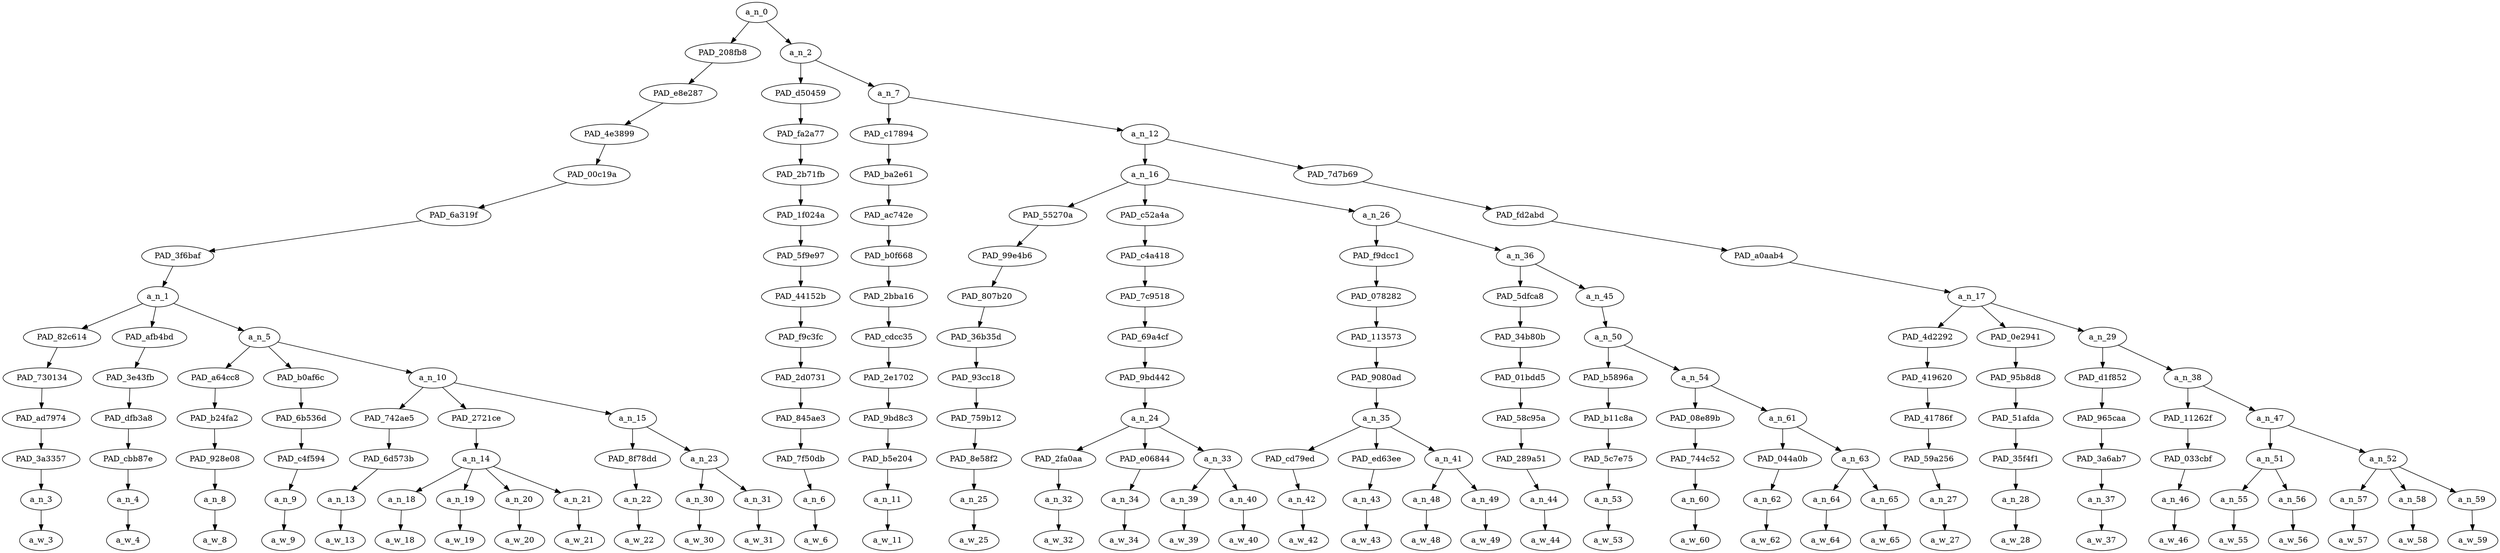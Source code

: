 strict digraph "" {
	a_n_0	[div_dir=1,
		index=0,
		level=13,
		pos="8.5087890625,13!",
		text_span="[0, 1, 2, 3, 4, 5, 6, 7, 8, 9, 10, 11, 12, 13, 14, 15, 16, 17, 18, 19, 20, 21, 22, 23, 24, 25, 26, 27, 28, 29, 30, 31, 32, 33, 34, \
35, 36, 37]",
		value=1.00000002];
	PAD_208fb8	[div_dir=1,
		index=0,
		level=12,
		pos="1.6388888888888886,12!",
		text_span="[0, 1, 2, 3, 4, 5, 6, 7, 8, 9, 10, 11]",
		value=0.33823348];
	a_n_0 -> PAD_208fb8;
	a_n_2	[div_dir=1,
		index=1,
		level=12,
		pos="15.37868923611111,12!",
		text_span="[12, 13, 14, 15, 16, 17, 18, 19, 20, 21, 22, 23, 24, 25, 26, 27, 28, 29, 30, 31, 32, 33, 34, 35, 36, 37]",
		value=0.66138775];
	a_n_0 -> a_n_2;
	PAD_e8e287	[div_dir=1,
		index=0,
		level=11,
		pos="1.6388888888888886,11!",
		text_span="[0, 1, 2, 3, 4, 5, 6, 7, 8, 9, 10, 11]",
		value=0.33823348];
	PAD_208fb8 -> PAD_e8e287;
	PAD_4e3899	[div_dir=1,
		index=0,
		level=10,
		pos="1.6388888888888886,10!",
		text_span="[0, 1, 2, 3, 4, 5, 6, 7, 8, 9, 10, 11]",
		value=0.33823348];
	PAD_e8e287 -> PAD_4e3899;
	PAD_00c19a	[div_dir=1,
		index=0,
		level=9,
		pos="1.6388888888888886,9!",
		text_span="[0, 1, 2, 3, 4, 5, 6, 7, 8, 9, 10, 11]",
		value=0.33823348];
	PAD_4e3899 -> PAD_00c19a;
	PAD_6a319f	[div_dir=1,
		index=0,
		level=8,
		pos="1.6388888888888886,8!",
		text_span="[0, 1, 2, 3, 4, 5, 6, 7, 8, 9, 10, 11]",
		value=0.33823348];
	PAD_00c19a -> PAD_6a319f;
	PAD_3f6baf	[div_dir=1,
		index=0,
		level=7,
		pos="1.6388888888888886,7!",
		text_span="[0, 1, 2, 3, 4, 5, 6, 7, 8, 9, 10, 11]",
		value=0.33823348];
	PAD_6a319f -> PAD_3f6baf;
	a_n_1	[div_dir=1,
		index=0,
		level=6,
		pos="1.6388888888888886,6!",
		text_span="[0, 1, 2, 3, 4, 5, 6, 7, 8, 9, 10, 11]",
		value=0.33823348];
	PAD_3f6baf -> a_n_1;
	PAD_82c614	[div_dir=1,
		index=0,
		level=5,
		pos="0.0,5!",
		text_span="[0]",
		value=0.09163341];
	a_n_1 -> PAD_82c614;
	PAD_afb4bd	[div_dir=-1,
		index=1,
		level=5,
		pos="1.0,5!",
		text_span="[1]",
		value=0.05641931];
	a_n_1 -> PAD_afb4bd;
	a_n_5	[div_dir=1,
		index=2,
		level=5,
		pos="3.9166666666666665,5!",
		text_span="[2, 3, 4, 5, 6, 7, 8, 9, 10, 11]",
		value=0.18995030];
	a_n_1 -> a_n_5;
	PAD_730134	[div_dir=1,
		index=0,
		level=4,
		pos="0.0,4!",
		text_span="[0]",
		value=0.09163341];
	PAD_82c614 -> PAD_730134;
	PAD_ad7974	[div_dir=1,
		index=0,
		level=3,
		pos="0.0,3!",
		text_span="[0]",
		value=0.09163341];
	PAD_730134 -> PAD_ad7974;
	PAD_3a3357	[div_dir=1,
		index=0,
		level=2,
		pos="0.0,2!",
		text_span="[0]",
		value=0.09163341];
	PAD_ad7974 -> PAD_3a3357;
	a_n_3	[div_dir=1,
		index=0,
		level=1,
		pos="0.0,1!",
		text_span="[0]",
		value=0.09163341];
	PAD_3a3357 -> a_n_3;
	a_w_3	[div_dir=0,
		index=0,
		level=0,
		pos="0,0!",
		text_span="[0]",
		value=um];
	a_n_3 -> a_w_3;
	PAD_3e43fb	[div_dir=-1,
		index=1,
		level=4,
		pos="1.0,4!",
		text_span="[1]",
		value=0.05641931];
	PAD_afb4bd -> PAD_3e43fb;
	PAD_dfb3a8	[div_dir=-1,
		index=1,
		level=3,
		pos="1.0,3!",
		text_span="[1]",
		value=0.05641931];
	PAD_3e43fb -> PAD_dfb3a8;
	PAD_cbb87e	[div_dir=-1,
		index=1,
		level=2,
		pos="1.0,2!",
		text_span="[1]",
		value=0.05641931];
	PAD_dfb3a8 -> PAD_cbb87e;
	a_n_4	[div_dir=-1,
		index=1,
		level=1,
		pos="1.0,1!",
		text_span="[1]",
		value=0.05641931];
	PAD_cbb87e -> a_n_4;
	a_w_4	[div_dir=0,
		index=1,
		level=0,
		pos="1,0!",
		text_span="[1]",
		value=why];
	a_n_4 -> a_w_4;
	PAD_a64cc8	[div_dir=1,
		index=2,
		level=4,
		pos="2.0,4!",
		text_span="[2]",
		value=0.03693431];
	a_n_5 -> PAD_a64cc8;
	PAD_b0af6c	[div_dir=1,
		index=3,
		level=4,
		pos="3.0,4!",
		text_span="[3]",
		value=0.01851414];
	a_n_5 -> PAD_b0af6c;
	a_n_10	[div_dir=1,
		index=4,
		level=4,
		pos="6.75,4!",
		text_span="[4, 5, 6, 7, 8, 9, 10, 11]",
		value=0.13437887];
	a_n_5 -> a_n_10;
	PAD_b24fa2	[div_dir=1,
		index=2,
		level=3,
		pos="2.0,3!",
		text_span="[2]",
		value=0.03693431];
	PAD_a64cc8 -> PAD_b24fa2;
	PAD_928e08	[div_dir=1,
		index=2,
		level=2,
		pos="2.0,2!",
		text_span="[2]",
		value=0.03693431];
	PAD_b24fa2 -> PAD_928e08;
	a_n_8	[div_dir=1,
		index=2,
		level=1,
		pos="2.0,1!",
		text_span="[2]",
		value=0.03693431];
	PAD_928e08 -> a_n_8;
	a_w_8	[div_dir=0,
		index=2,
		level=0,
		pos="2,0!",
		text_span="[2]",
		value=does];
	a_n_8 -> a_w_8;
	PAD_6b536d	[div_dir=1,
		index=3,
		level=3,
		pos="3.0,3!",
		text_span="[3]",
		value=0.01851414];
	PAD_b0af6c -> PAD_6b536d;
	PAD_c4f594	[div_dir=1,
		index=3,
		level=2,
		pos="3.0,2!",
		text_span="[3]",
		value=0.01851414];
	PAD_6b536d -> PAD_c4f594;
	a_n_9	[div_dir=1,
		index=3,
		level=1,
		pos="3.0,1!",
		text_span="[3]",
		value=0.01851414];
	PAD_c4f594 -> a_n_9;
	a_w_9	[div_dir=0,
		index=3,
		level=0,
		pos="3,0!",
		text_span="[3]",
		value=she];
	a_n_9 -> a_w_9;
	PAD_742ae5	[div_dir=1,
		index=4,
		level=3,
		pos="4.0,3!",
		text_span="[4]",
		value=0.01278571];
	a_n_10 -> PAD_742ae5;
	PAD_2721ce	[div_dir=1,
		index=5,
		level=3,
		pos="6.5,3!",
		text_span="[5, 6, 7, 8]",
		value=0.08435839];
	a_n_10 -> PAD_2721ce;
	a_n_15	[div_dir=1,
		index=6,
		level=3,
		pos="9.75,3!",
		text_span="[9, 10, 11]",
		value=0.03714728];
	a_n_10 -> a_n_15;
	PAD_6d573b	[div_dir=1,
		index=4,
		level=2,
		pos="4.0,2!",
		text_span="[4]",
		value=0.01278571];
	PAD_742ae5 -> PAD_6d573b;
	a_n_13	[div_dir=1,
		index=4,
		level=1,
		pos="4.0,1!",
		text_span="[4]",
		value=0.01278571];
	PAD_6d573b -> a_n_13;
	a_w_13	[div_dir=0,
		index=4,
		level=0,
		pos="4,0!",
		text_span="[4]",
		value=have];
	a_n_13 -> a_w_13;
	a_n_14	[div_dir=1,
		index=5,
		level=2,
		pos="6.5,2!",
		text_span="[5, 6, 7, 8]",
		value=0.08435839];
	PAD_2721ce -> a_n_14;
	a_n_18	[div_dir=1,
		index=5,
		level=1,
		pos="5.0,1!",
		text_span="[5]",
		value=0.01306011];
	a_n_14 -> a_n_18;
	a_n_19	[div_dir=1,
		index=6,
		level=1,
		pos="6.0,1!",
		text_span="[6]",
		value=0.03130222];
	a_n_14 -> a_n_19;
	a_n_20	[div_dir=-1,
		index=7,
		level=1,
		pos="7.0,1!",
		text_span="[7]",
		value=0.01669700];
	a_n_14 -> a_n_20;
	a_n_21	[div_dir=1,
		index=8,
		level=1,
		pos="8.0,1!",
		text_span="[8]",
		value=0.02323908];
	a_n_14 -> a_n_21;
	a_w_18	[div_dir=0,
		index=5,
		level=0,
		pos="5,0!",
		text_span="[5]",
		value=her];
	a_n_18 -> a_w_18;
	a_w_19	[div_dir=0,
		index=6,
		level=0,
		pos="6,0!",
		text_span="[6]",
		value=aclu];
	a_n_19 -> a_w_19;
	a_w_20	[div_dir=0,
		index=7,
		level=0,
		pos="7,0!",
		text_span="[7]",
		value=red];
	a_n_20 -> a_w_20;
	a_w_21	[div_dir=0,
		index=8,
		level=0,
		pos="8,0!",
		text_span="[8]",
		value=panties];
	a_n_21 -> a_w_21;
	PAD_8f78dd	[div_dir=1,
		index=6,
		level=2,
		pos="9.0,2!",
		text_span="[9]",
		value=0.01186122];
	a_n_15 -> PAD_8f78dd;
	a_n_23	[div_dir=1,
		index=7,
		level=2,
		pos="10.5,2!",
		text_span="[10, 11]",
		value=0.02523285];
	a_n_15 -> a_n_23;
	a_n_22	[div_dir=1,
		index=9,
		level=1,
		pos="9.0,1!",
		text_span="[9]",
		value=0.01186122];
	PAD_8f78dd -> a_n_22;
	a_w_22	[div_dir=0,
		index=9,
		level=0,
		pos="9,0!",
		text_span="[9]",
		value=on];
	a_n_22 -> a_w_22;
	a_n_30	[div_dir=1,
		index=10,
		level=1,
		pos="10.0,1!",
		text_span="[10]",
		value=0.01201428];
	a_n_23 -> a_n_30;
	a_n_31	[div_dir=1,
		index=11,
		level=1,
		pos="11.0,1!",
		text_span="[11]",
		value=0.01318200];
	a_n_23 -> a_n_31;
	a_w_30	[div_dir=0,
		index=10,
		level=0,
		pos="10,0!",
		text_span="[10]",
		value=her1];
	a_n_30 -> a_w_30;
	a_w_31	[div_dir=0,
		index=11,
		level=0,
		pos="11,0!",
		text_span="[11]",
		value=head];
	a_n_31 -> a_w_31;
	PAD_d50459	[div_dir=1,
		index=1,
		level=11,
		pos="12.0,11!",
		text_span="[12]",
		value=0.01351653];
	a_n_2 -> PAD_d50459;
	a_n_7	[div_dir=1,
		index=2,
		level=11,
		pos="18.75737847222222,11!",
		text_span="[13, 14, 15, 16, 17, 18, 19, 20, 21, 22, 23, 24, 25, 26, 27, 28, 29, 30, 31, 32, 33, 34, 35, 36, 37]",
		value=0.64756889];
	a_n_2 -> a_n_7;
	PAD_fa2a77	[div_dir=1,
		index=1,
		level=10,
		pos="12.0,10!",
		text_span="[12]",
		value=0.01351653];
	PAD_d50459 -> PAD_fa2a77;
	PAD_2b71fb	[div_dir=1,
		index=1,
		level=9,
		pos="12.0,9!",
		text_span="[12]",
		value=0.01351653];
	PAD_fa2a77 -> PAD_2b71fb;
	PAD_1f024a	[div_dir=1,
		index=1,
		level=8,
		pos="12.0,8!",
		text_span="[12]",
		value=0.01351653];
	PAD_2b71fb -> PAD_1f024a;
	PAD_5f9e97	[div_dir=1,
		index=1,
		level=7,
		pos="12.0,7!",
		text_span="[12]",
		value=0.01351653];
	PAD_1f024a -> PAD_5f9e97;
	PAD_44152b	[div_dir=1,
		index=1,
		level=6,
		pos="12.0,6!",
		text_span="[12]",
		value=0.01351653];
	PAD_5f9e97 -> PAD_44152b;
	PAD_f9c3fc	[div_dir=1,
		index=3,
		level=5,
		pos="12.0,5!",
		text_span="[12]",
		value=0.01351653];
	PAD_44152b -> PAD_f9c3fc;
	PAD_2d0731	[div_dir=1,
		index=5,
		level=4,
		pos="12.0,4!",
		text_span="[12]",
		value=0.01351653];
	PAD_f9c3fc -> PAD_2d0731;
	PAD_845ae3	[div_dir=1,
		index=7,
		level=3,
		pos="12.0,3!",
		text_span="[12]",
		value=0.01351653];
	PAD_2d0731 -> PAD_845ae3;
	PAD_7f50db	[div_dir=1,
		index=8,
		level=2,
		pos="12.0,2!",
		text_span="[12]",
		value=0.01351653];
	PAD_845ae3 -> PAD_7f50db;
	a_n_6	[div_dir=1,
		index=12,
		level=1,
		pos="12.0,1!",
		text_span="[12]",
		value=0.01351653];
	PAD_7f50db -> a_n_6;
	a_w_6	[div_dir=0,
		index=12,
		level=0,
		pos="12,0!",
		text_span="[12]",
		value=is];
	a_n_6 -> a_w_6;
	PAD_c17894	[div_dir=1,
		index=2,
		level=10,
		pos="13.0,10!",
		text_span="[13]",
		value=0.01316846];
	a_n_7 -> PAD_c17894;
	a_n_12	[div_dir=1,
		index=3,
		level=10,
		pos="24.514756944444443,10!",
		text_span="[14, 15, 16, 17, 18, 19, 20, 21, 22, 23, 24, 25, 26, 27, 28, 29, 30, 31, 32, 33, 34, 35, 36, 37]",
		value=0.63409412];
	a_n_7 -> a_n_12;
	PAD_ba2e61	[div_dir=1,
		index=2,
		level=9,
		pos="13.0,9!",
		text_span="[13]",
		value=0.01316846];
	PAD_c17894 -> PAD_ba2e61;
	PAD_ac742e	[div_dir=1,
		index=2,
		level=8,
		pos="13.0,8!",
		text_span="[13]",
		value=0.01316846];
	PAD_ba2e61 -> PAD_ac742e;
	PAD_b0f668	[div_dir=1,
		index=2,
		level=7,
		pos="13.0,7!",
		text_span="[13]",
		value=0.01316846];
	PAD_ac742e -> PAD_b0f668;
	PAD_2bba16	[div_dir=1,
		index=2,
		level=6,
		pos="13.0,6!",
		text_span="[13]",
		value=0.01316846];
	PAD_b0f668 -> PAD_2bba16;
	PAD_cdcc35	[div_dir=1,
		index=4,
		level=5,
		pos="13.0,5!",
		text_span="[13]",
		value=0.01316846];
	PAD_2bba16 -> PAD_cdcc35;
	PAD_2e1702	[div_dir=1,
		index=6,
		level=4,
		pos="13.0,4!",
		text_span="[13]",
		value=0.01316846];
	PAD_cdcc35 -> PAD_2e1702;
	PAD_9bd8c3	[div_dir=1,
		index=8,
		level=3,
		pos="13.0,3!",
		text_span="[13]",
		value=0.01316846];
	PAD_2e1702 -> PAD_9bd8c3;
	PAD_b5e204	[div_dir=1,
		index=9,
		level=2,
		pos="13.0,2!",
		text_span="[13]",
		value=0.01316846];
	PAD_9bd8c3 -> PAD_b5e204;
	a_n_11	[div_dir=1,
		index=13,
		level=1,
		pos="13.0,1!",
		text_span="[13]",
		value=0.01316846];
	PAD_b5e204 -> a_n_11;
	a_w_11	[div_dir=0,
		index=13,
		level=0,
		pos="13,0!",
		text_span="[13]",
		value=that];
	a_n_11 -> a_w_11;
	a_n_16	[div_dir=1,
		index=3,
		level=9,
		pos="18.633680555555554,9!",
		text_span="[14, 15, 16, 17, 18, 19, 20, 21, 22, 23, 24, 25, 26, 27, 28]",
		value=0.35869116];
	a_n_12 -> a_n_16;
	PAD_7d7b69	[div_dir=1,
		index=4,
		level=9,
		pos="30.395833333333332,9!",
		text_span="[29, 30, 31, 32, 33, 34, 35, 36, 37]",
		value=0.27510334];
	a_n_12 -> PAD_7d7b69;
	PAD_55270a	[div_dir=1,
		index=4,
		level=8,
		pos="18.0,8!",
		text_span="[18]",
		value=0.01322855];
	a_n_16 -> PAD_55270a;
	PAD_c52a4a	[div_dir=1,
		index=3,
		level=8,
		pos="15.5,8!",
		text_span="[14, 15, 16, 17]",
		value=0.09344449];
	a_n_16 -> PAD_c52a4a;
	a_n_26	[div_dir=1,
		index=5,
		level=8,
		pos="22.401041666666664,8!",
		text_span="[19, 20, 21, 22, 23, 24, 25, 26, 27, 28]",
		value=0.25177649];
	a_n_16 -> a_n_26;
	PAD_99e4b6	[div_dir=1,
		index=4,
		level=7,
		pos="18.0,7!",
		text_span="[18]",
		value=0.01322855];
	PAD_55270a -> PAD_99e4b6;
	PAD_807b20	[div_dir=1,
		index=4,
		level=6,
		pos="18.0,6!",
		text_span="[18]",
		value=0.01322855];
	PAD_99e4b6 -> PAD_807b20;
	PAD_36b35d	[div_dir=1,
		index=6,
		level=5,
		pos="18.0,5!",
		text_span="[18]",
		value=0.01322855];
	PAD_807b20 -> PAD_36b35d;
	PAD_93cc18	[div_dir=1,
		index=8,
		level=4,
		pos="18.0,4!",
		text_span="[18]",
		value=0.01322855];
	PAD_36b35d -> PAD_93cc18;
	PAD_759b12	[div_dir=1,
		index=10,
		level=3,
		pos="18.0,3!",
		text_span="[18]",
		value=0.01322855];
	PAD_93cc18 -> PAD_759b12;
	PAD_8e58f2	[div_dir=1,
		index=13,
		level=2,
		pos="18.0,2!",
		text_span="[18]",
		value=0.01322855];
	PAD_759b12 -> PAD_8e58f2;
	a_n_25	[div_dir=1,
		index=18,
		level=1,
		pos="18.0,1!",
		text_span="[18]",
		value=0.01322855];
	PAD_8e58f2 -> a_n_25;
	a_w_25	[div_dir=0,
		index=18,
		level=0,
		pos="18,0!",
		text_span="[18]",
		value=or];
	a_n_25 -> a_w_25;
	PAD_c4a418	[div_dir=1,
		index=3,
		level=7,
		pos="15.5,7!",
		text_span="[14, 15, 16, 17]",
		value=0.09344449];
	PAD_c52a4a -> PAD_c4a418;
	PAD_7c9518	[div_dir=1,
		index=3,
		level=6,
		pos="15.5,6!",
		text_span="[14, 15, 16, 17]",
		value=0.09344449];
	PAD_c4a418 -> PAD_7c9518;
	PAD_69a4cf	[div_dir=1,
		index=5,
		level=5,
		pos="15.5,5!",
		text_span="[14, 15, 16, 17]",
		value=0.09344449];
	PAD_7c9518 -> PAD_69a4cf;
	PAD_9bd442	[div_dir=1,
		index=7,
		level=4,
		pos="15.5,4!",
		text_span="[14, 15, 16, 17]",
		value=0.09344449];
	PAD_69a4cf -> PAD_9bd442;
	a_n_24	[div_dir=1,
		index=9,
		level=3,
		pos="15.5,3!",
		text_span="[14, 15, 16, 17]",
		value=0.09344449];
	PAD_9bd442 -> a_n_24;
	PAD_2fa0aa	[div_dir=1,
		index=10,
		level=2,
		pos="14.0,2!",
		text_span="[14]",
		value=0.01375346];
	a_n_24 -> PAD_2fa0aa;
	PAD_e06844	[div_dir=1,
		index=12,
		level=2,
		pos="17.0,2!",
		text_span="[17]",
		value=0.01715159];
	a_n_24 -> PAD_e06844;
	a_n_33	[div_dir=-1,
		index=11,
		level=2,
		pos="15.5,2!",
		text_span="[15, 16]",
		value=0.06247488];
	a_n_24 -> a_n_33;
	a_n_32	[div_dir=1,
		index=14,
		level=1,
		pos="14.0,1!",
		text_span="[14]",
		value=0.01375346];
	PAD_2fa0aa -> a_n_32;
	a_w_32	[div_dir=0,
		index=14,
		level=0,
		pos="14,0!",
		text_span="[14]",
		value=a];
	a_n_32 -> a_w_32;
	a_n_34	[div_dir=1,
		index=17,
		level=1,
		pos="17.0,1!",
		text_span="[17]",
		value=0.01715159];
	PAD_e06844 -> a_n_34;
	a_w_34	[div_dir=0,
		index=17,
		level=0,
		pos="17,0!",
		text_span="[17]",
		value=thing];
	a_n_34 -> a_w_34;
	a_n_39	[div_dir=-1,
		index=15,
		level=1,
		pos="15.0,1!",
		text_span="[15]",
		value=0.04331470];
	a_n_33 -> a_n_39;
	a_n_40	[div_dir=-1,
		index=16,
		level=1,
		pos="16.0,1!",
		text_span="[16]",
		value=0.01914298];
	a_n_33 -> a_n_40;
	a_w_39	[div_dir=0,
		index=15,
		level=0,
		pos="15,0!",
		text_span="[15]",
		value=sharia];
	a_n_39 -> a_w_39;
	a_w_40	[div_dir=0,
		index=16,
		level=0,
		pos="16,0!",
		text_span="[16]",
		value=law];
	a_n_40 -> a_w_40;
	PAD_f9dcc1	[div_dir=1,
		index=5,
		level=7,
		pos="20.833333333333332,7!",
		text_span="[19, 20, 21, 22]",
		value=0.15597415];
	a_n_26 -> PAD_f9dcc1;
	a_n_36	[div_dir=1,
		index=6,
		level=7,
		pos="23.96875,7!",
		text_span="[23, 24, 25, 26, 27, 28]",
		value=0.09555299];
	a_n_26 -> a_n_36;
	PAD_078282	[div_dir=1,
		index=5,
		level=6,
		pos="20.833333333333332,6!",
		text_span="[19, 20, 21, 22]",
		value=0.15597415];
	PAD_f9dcc1 -> PAD_078282;
	PAD_113573	[div_dir=1,
		index=7,
		level=5,
		pos="20.833333333333332,5!",
		text_span="[19, 20, 21, 22]",
		value=0.15597415];
	PAD_078282 -> PAD_113573;
	PAD_9080ad	[div_dir=1,
		index=9,
		level=4,
		pos="20.833333333333332,4!",
		text_span="[19, 20, 21, 22]",
		value=0.15597415];
	PAD_113573 -> PAD_9080ad;
	a_n_35	[div_dir=1,
		index=11,
		level=3,
		pos="20.833333333333332,3!",
		text_span="[19, 20, 21, 22]",
		value=0.15597415];
	PAD_9080ad -> a_n_35;
	PAD_cd79ed	[div_dir=1,
		index=15,
		level=2,
		pos="21.0,2!",
		text_span="[21]",
		value=0.08199065];
	a_n_35 -> PAD_cd79ed;
	PAD_ed63ee	[div_dir=1,
		index=16,
		level=2,
		pos="22.0,2!",
		text_span="[22]",
		value=0.02139597];
	a_n_35 -> PAD_ed63ee;
	a_n_41	[div_dir=1,
		index=14,
		level=2,
		pos="19.5,2!",
		text_span="[19, 20]",
		value=0.05236947];
	a_n_35 -> a_n_41;
	a_n_42	[div_dir=1,
		index=21,
		level=1,
		pos="21.0,1!",
		text_span="[21]",
		value=0.08199065];
	PAD_cd79ed -> a_n_42;
	a_w_42	[div_dir=0,
		index=21,
		level=0,
		pos="21,0!",
		text_span="[21]",
		value=mussie];
	a_n_42 -> a_w_42;
	a_n_43	[div_dir=1,
		index=22,
		level=1,
		pos="22.0,1!",
		text_span="[22]",
		value=0.02139597];
	PAD_ed63ee -> a_n_43;
	a_w_43	[div_dir=0,
		index=22,
		level=0,
		pos="22,0!",
		text_span="[22]",
		value=women];
	a_n_43 -> a_w_43;
	a_n_48	[div_dir=-1,
		index=19,
		level=1,
		pos="19.0,1!",
		text_span="[19]",
		value=0.01429772];
	a_n_41 -> a_n_48;
	a_n_49	[div_dir=1,
		index=20,
		level=1,
		pos="20.0,1!",
		text_span="[20]",
		value=0.03797664];
	a_n_41 -> a_n_49;
	a_w_48	[div_dir=0,
		index=19,
		level=0,
		pos="19,0!",
		text_span="[19]",
		value=just];
	a_n_48 -> a_w_48;
	a_w_49	[div_dir=0,
		index=20,
		level=0,
		pos="20,0!",
		text_span="[20]",
		value=ugly];
	a_n_49 -> a_w_49;
	PAD_5dfca8	[div_dir=1,
		index=6,
		level=6,
		pos="23.0,6!",
		text_span="[23]",
		value=0.01393670];
	a_n_36 -> PAD_5dfca8;
	a_n_45	[div_dir=1,
		index=7,
		level=6,
		pos="24.9375,6!",
		text_span="[24, 25, 26, 27, 28]",
		value=0.08148248];
	a_n_36 -> a_n_45;
	PAD_34b80b	[div_dir=1,
		index=8,
		level=5,
		pos="23.0,5!",
		text_span="[23]",
		value=0.01393670];
	PAD_5dfca8 -> PAD_34b80b;
	PAD_01bdd5	[div_dir=1,
		index=10,
		level=4,
		pos="23.0,4!",
		text_span="[23]",
		value=0.01393670];
	PAD_34b80b -> PAD_01bdd5;
	PAD_58c95a	[div_dir=1,
		index=12,
		level=3,
		pos="23.0,3!",
		text_span="[23]",
		value=0.01393670];
	PAD_01bdd5 -> PAD_58c95a;
	PAD_289a51	[div_dir=1,
		index=17,
		level=2,
		pos="23.0,2!",
		text_span="[23]",
		value=0.01393670];
	PAD_58c95a -> PAD_289a51;
	a_n_44	[div_dir=1,
		index=23,
		level=1,
		pos="23.0,1!",
		text_span="[23]",
		value=0.01393670];
	PAD_289a51 -> a_n_44;
	a_w_44	[div_dir=0,
		index=23,
		level=0,
		pos="23,0!",
		text_span="[23]",
		value=trying];
	a_n_44 -> a_w_44;
	a_n_50	[div_dir=1,
		index=9,
		level=5,
		pos="24.9375,5!",
		text_span="[24, 25, 26, 27, 28]",
		value=0.08134730];
	a_n_45 -> a_n_50;
	PAD_b5896a	[div_dir=1,
		index=11,
		level=4,
		pos="24.0,4!",
		text_span="[24]",
		value=0.01150871];
	a_n_50 -> PAD_b5896a;
	a_n_54	[div_dir=1,
		index=12,
		level=4,
		pos="25.875,4!",
		text_span="[25, 26, 27, 28]",
		value=0.06970341];
	a_n_50 -> a_n_54;
	PAD_b11c8a	[div_dir=1,
		index=13,
		level=3,
		pos="24.0,3!",
		text_span="[24]",
		value=0.01150871];
	PAD_b5896a -> PAD_b11c8a;
	PAD_5c7e75	[div_dir=1,
		index=18,
		level=2,
		pos="24.0,2!",
		text_span="[24]",
		value=0.01150871];
	PAD_b11c8a -> PAD_5c7e75;
	a_n_53	[div_dir=1,
		index=24,
		level=1,
		pos="24.0,1!",
		text_span="[24]",
		value=0.01150871];
	PAD_5c7e75 -> a_n_53;
	a_w_53	[div_dir=0,
		index=24,
		level=0,
		pos="24,0!",
		text_span="[24]",
		value=to];
	a_n_53 -> a_w_53;
	PAD_08e89b	[div_dir=1,
		index=14,
		level=3,
		pos="25.0,3!",
		text_span="[25]",
		value=0.01760690];
	a_n_54 -> PAD_08e89b;
	a_n_61	[div_dir=1,
		index=15,
		level=3,
		pos="26.75,3!",
		text_span="[26, 27, 28]",
		value=0.05196201];
	a_n_54 -> a_n_61;
	PAD_744c52	[div_dir=1,
		index=19,
		level=2,
		pos="25.0,2!",
		text_span="[25]",
		value=0.01760690];
	PAD_08e89b -> PAD_744c52;
	a_n_60	[div_dir=1,
		index=25,
		level=1,
		pos="25.0,1!",
		text_span="[25]",
		value=0.01760690];
	PAD_744c52 -> a_n_60;
	a_w_60	[div_dir=0,
		index=25,
		level=0,
		pos="25,0!",
		text_span="[25]",
		value=attract];
	a_n_60 -> a_w_60;
	PAD_044a0b	[div_dir=1,
		index=20,
		level=2,
		pos="26.0,2!",
		text_span="[26]",
		value=0.01758306];
	a_n_61 -> PAD_044a0b;
	a_n_63	[div_dir=1,
		index=21,
		level=2,
		pos="27.5,2!",
		text_span="[27, 28]",
		value=0.03425098];
	a_n_61 -> a_n_63;
	a_n_62	[div_dir=1,
		index=26,
		level=1,
		pos="26.0,1!",
		text_span="[26]",
		value=0.01758306];
	PAD_044a0b -> a_n_62;
	a_w_62	[div_dir=0,
		index=26,
		level=0,
		pos="26,0!",
		text_span="[26]",
		value=men];
	a_n_62 -> a_w_62;
	a_n_64	[div_dir=1,
		index=27,
		level=1,
		pos="27.0,1!",
		text_span="[27]",
		value=0.01324239];
	a_n_63 -> a_n_64;
	a_n_65	[div_dir=1,
		index=28,
		level=1,
		pos="28.0,1!",
		text_span="[28]",
		value=0.02088993];
	a_n_63 -> a_n_65;
	a_w_64	[div_dir=0,
		index=27,
		level=0,
		pos="27,0!",
		text_span="[27]",
		value=for];
	a_n_64 -> a_w_64;
	a_w_65	[div_dir=0,
		index=28,
		level=0,
		pos="28,0!",
		text_span="[28]",
		value=sex];
	a_n_65 -> a_w_65;
	PAD_fd2abd	[div_dir=1,
		index=6,
		level=8,
		pos="30.395833333333332,8!",
		text_span="[29, 30, 31, 32, 33, 34, 35, 36, 37]",
		value=0.27510334];
	PAD_7d7b69 -> PAD_fd2abd;
	PAD_a0aab4	[div_dir=1,
		index=7,
		level=7,
		pos="30.395833333333332,7!",
		text_span="[29, 30, 31, 32, 33, 34, 35, 36, 37]",
		value=0.27510334];
	PAD_fd2abd -> PAD_a0aab4;
	a_n_17	[div_dir=1,
		index=8,
		level=6,
		pos="30.395833333333332,6!",
		text_span="[29, 30, 31, 32, 33, 34, 35, 36, 37]",
		value=0.27510334];
	PAD_a0aab4 -> a_n_17;
	PAD_4d2292	[div_dir=1,
		index=10,
		level=5,
		pos="29.0,5!",
		text_span="[29]",
		value=0.01456255];
	a_n_17 -> PAD_4d2292;
	PAD_0e2941	[div_dir=1,
		index=11,
		level=5,
		pos="30.0,5!",
		text_span="[30]",
		value=0.02949121];
	a_n_17 -> PAD_0e2941;
	a_n_29	[div_dir=1,
		index=12,
		level=5,
		pos="32.1875,5!",
		text_span="[31, 32, 33, 34, 35, 36, 37]",
		value=0.23087207];
	a_n_17 -> a_n_29;
	PAD_419620	[div_dir=1,
		index=13,
		level=4,
		pos="29.0,4!",
		text_span="[29]",
		value=0.01456255];
	PAD_4d2292 -> PAD_419620;
	PAD_41786f	[div_dir=1,
		index=16,
		level=3,
		pos="29.0,3!",
		text_span="[29]",
		value=0.01456255];
	PAD_419620 -> PAD_41786f;
	PAD_59a256	[div_dir=1,
		index=22,
		level=2,
		pos="29.0,2!",
		text_span="[29]",
		value=0.01456255];
	PAD_41786f -> PAD_59a256;
	a_n_27	[div_dir=1,
		index=29,
		level=1,
		pos="29.0,1!",
		text_span="[29]",
		value=0.01456255];
	PAD_59a256 -> a_n_27;
	a_w_27	[div_dir=0,
		index=29,
		level=0,
		pos="29,0!",
		text_span="[29]",
		value=can];
	a_n_27 -> a_w_27;
	PAD_95b8d8	[div_dir=1,
		index=14,
		level=4,
		pos="30.0,4!",
		text_span="[30]",
		value=0.02949121];
	PAD_0e2941 -> PAD_95b8d8;
	PAD_51afda	[div_dir=1,
		index=17,
		level=3,
		pos="30.0,3!",
		text_span="[30]",
		value=0.02949121];
	PAD_95b8d8 -> PAD_51afda;
	PAD_35f4f1	[div_dir=1,
		index=23,
		level=2,
		pos="30.0,2!",
		text_span="[30]",
		value=0.02949121];
	PAD_51afda -> PAD_35f4f1;
	a_n_28	[div_dir=1,
		index=30,
		level=1,
		pos="30.0,1!",
		text_span="[30]",
		value=0.02949121];
	PAD_35f4f1 -> a_n_28;
	a_w_28	[div_dir=0,
		index=30,
		level=0,
		pos="30,0!",
		text_span="[30]",
		value=sorta];
	a_n_28 -> a_w_28;
	PAD_d1f852	[div_dir=1,
		index=15,
		level=4,
		pos="31.0,4!",
		text_span="[31]",
		value=0.01293850];
	a_n_29 -> PAD_d1f852;
	a_n_38	[div_dir=1,
		index=16,
		level=4,
		pos="33.375,4!",
		text_span="[32, 33, 34, 35, 36, 37]",
		value=0.21775919];
	a_n_29 -> a_n_38;
	PAD_965caa	[div_dir=1,
		index=18,
		level=3,
		pos="31.0,3!",
		text_span="[31]",
		value=0.01293850];
	PAD_d1f852 -> PAD_965caa;
	PAD_3a6ab7	[div_dir=1,
		index=24,
		level=2,
		pos="31.0,2!",
		text_span="[31]",
		value=0.01293850];
	PAD_965caa -> PAD_3a6ab7;
	a_n_37	[div_dir=1,
		index=31,
		level=1,
		pos="31.0,1!",
		text_span="[31]",
		value=0.01293850];
	PAD_3a6ab7 -> a_n_37;
	a_w_37	[div_dir=0,
		index=31,
		level=0,
		pos="31,0!",
		text_span="[31]",
		value=see];
	a_n_37 -> a_w_37;
	PAD_11262f	[div_dir=1,
		index=19,
		level=3,
		pos="32.0,3!",
		text_span="[32]",
		value=0.01603443];
	a_n_38 -> PAD_11262f;
	a_n_47	[div_dir=1,
		index=20,
		level=3,
		pos="34.75,3!",
		text_span="[33, 34, 35, 36, 37]",
		value=0.20155194];
	a_n_38 -> a_n_47;
	PAD_033cbf	[div_dir=1,
		index=25,
		level=2,
		pos="32.0,2!",
		text_span="[32]",
		value=0.01603443];
	PAD_11262f -> PAD_033cbf;
	a_n_46	[div_dir=1,
		index=32,
		level=1,
		pos="32.0,1!",
		text_span="[32]",
		value=0.01603443];
	PAD_033cbf -> a_n_46;
	a_w_46	[div_dir=0,
		index=32,
		level=0,
		pos="32,0!",
		text_span="[32]",
		value=why1];
	a_n_46 -> a_w_46;
	a_n_51	[div_dir=1,
		index=26,
		level=2,
		pos="33.5,2!",
		text_span="[33, 34]",
		value=0.09872191];
	a_n_47 -> a_n_51;
	a_n_52	[div_dir=1,
		index=27,
		level=2,
		pos="36.0,2!",
		text_span="[35, 36, 37]",
		value=0.10267005];
	a_n_47 -> a_n_52;
	a_n_55	[div_dir=1,
		index=33,
		level=1,
		pos="33.0,1!",
		text_span="[33]",
		value=0.07600490];
	a_n_51 -> a_n_55;
	a_n_56	[div_dir=-1,
		index=34,
		level=1,
		pos="34.0,1!",
		text_span="[34]",
		value=0.02259693];
	a_n_51 -> a_n_56;
	a_w_55	[div_dir=0,
		index=33,
		level=0,
		pos="33,0!",
		text_span="[33]",
		value=mussie1];
	a_n_55 -> a_w_55;
	a_w_56	[div_dir=0,
		index=34,
		level=0,
		pos="34,0!",
		text_span="[34]",
		value=men1];
	a_n_56 -> a_w_56;
	a_n_57	[div_dir=-1,
		index=35,
		level=1,
		pos="35.0,1!",
		text_span="[35]",
		value=0.02265972];
	a_n_52 -> a_n_57;
	a_n_58	[div_dir=1,
		index=36,
		level=1,
		pos="36.0,1!",
		text_span="[36]",
		value=0.03419409];
	a_n_52 -> a_n_58;
	a_n_59	[div_dir=1,
		index=37,
		level=1,
		pos="37.0,1!",
		text_span="[37]",
		value=0.04570826];
	a_n_52 -> a_n_59;
	a_w_57	[div_dir=0,
		index=35,
		level=0,
		pos="35,0!",
		text_span="[35]",
		value=chasing];
	a_n_57 -> a_w_57;
	a_w_58	[div_dir=0,
		index=36,
		level=0,
		pos="36,0!",
		text_span="[36]",
		value=goats];
	a_n_58 -> a_w_58;
	a_w_59	[div_dir=0,
		index=37,
		level=0,
		pos="37,0!",
		text_span="[37]",
		value="<happy>"];
	a_n_59 -> a_w_59;
}

